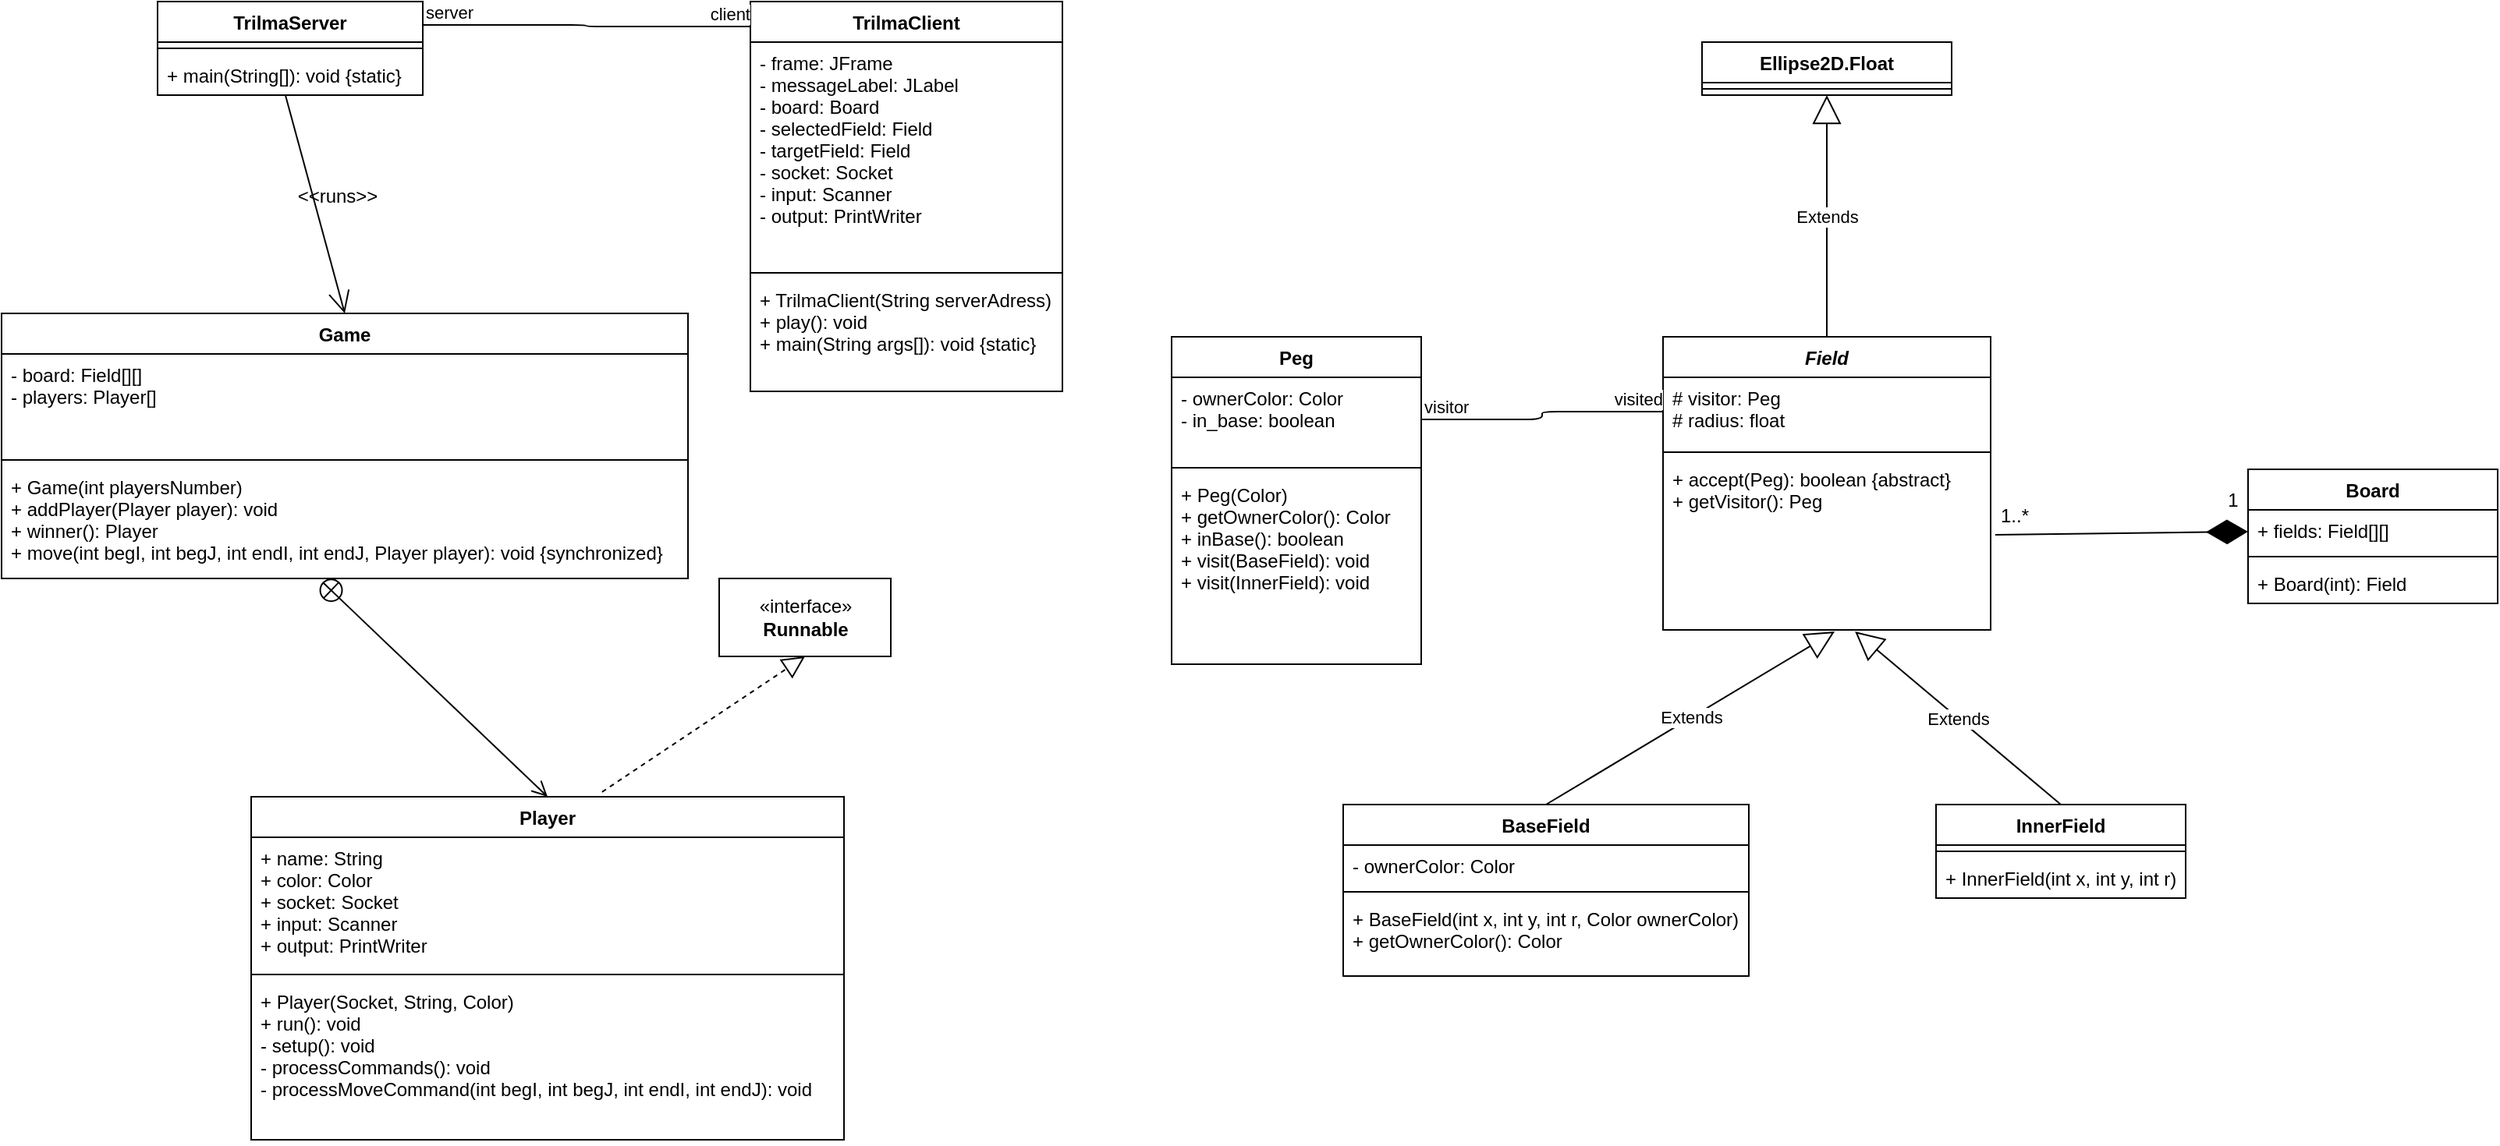 <mxfile version="14.0.1" type="github">
  <diagram id="C5RBs43oDa-KdzZeNtuy" name="Page-1">
    <mxGraphModel dx="2182" dy="774" grid="1" gridSize="10" guides="1" tooltips="1" connect="1" arrows="1" fold="1" page="1" pageScale="1" pageWidth="827" pageHeight="1169" math="0" shadow="0">
      <root>
        <mxCell id="WIyWlLk6GJQsqaUBKTNV-0" />
        <mxCell id="WIyWlLk6GJQsqaUBKTNV-1" parent="WIyWlLk6GJQsqaUBKTNV-0" />
        <mxCell id="_ynaElvUxv59CEccyUQl-5" value="" style="endArrow=diamondThin;endFill=1;endSize=24;html=1;exitX=1.014;exitY=0.445;exitDx=0;exitDy=0;exitPerimeter=0;" parent="WIyWlLk6GJQsqaUBKTNV-1" source="P3Boi44p3jtgZ2md4cfZ-20" target="uC4lMjQUzB0orpD_JvIB-1" edge="1">
          <mxGeometry width="160" relative="1" as="geometry">
            <mxPoint x="420" y="389" as="sourcePoint" />
            <mxPoint x="640" y="399" as="targetPoint" />
          </mxGeometry>
        </mxCell>
        <mxCell id="_ynaElvUxv59CEccyUQl-6" value="1..*" style="text;html=1;align=center;verticalAlign=middle;resizable=0;points=[];autosize=1;" parent="WIyWlLk6GJQsqaUBKTNV-1" vertex="1">
          <mxGeometry x="485" y="380" width="30" height="20" as="geometry" />
        </mxCell>
        <mxCell id="_ynaElvUxv59CEccyUQl-7" value="1" style="text;html=1;align=center;verticalAlign=middle;resizable=0;points=[];autosize=1;" parent="WIyWlLk6GJQsqaUBKTNV-1" vertex="1">
          <mxGeometry x="630" y="370" width="20" height="20" as="geometry" />
        </mxCell>
        <mxCell id="_ynaElvUxv59CEccyUQl-23" value="TrilmaServer" style="swimlane;fontStyle=1;align=center;verticalAlign=top;childLayout=stackLayout;horizontal=1;startSize=26;horizontalStack=0;resizeParent=1;resizeParentMax=0;resizeLast=0;collapsible=1;marginBottom=0;" parent="WIyWlLk6GJQsqaUBKTNV-1" vertex="1">
          <mxGeometry x="-690" y="60" width="170" height="60" as="geometry" />
        </mxCell>
        <mxCell id="_ynaElvUxv59CEccyUQl-25" value="" style="line;strokeWidth=1;fillColor=none;align=left;verticalAlign=middle;spacingTop=-1;spacingLeft=3;spacingRight=3;rotatable=0;labelPosition=right;points=[];portConstraint=eastwest;" parent="_ynaElvUxv59CEccyUQl-23" vertex="1">
          <mxGeometry y="26" width="170" height="8" as="geometry" />
        </mxCell>
        <mxCell id="_ynaElvUxv59CEccyUQl-26" value="+ main(String[]): void {static}" style="text;strokeColor=none;fillColor=none;align=left;verticalAlign=top;spacingLeft=4;spacingRight=4;overflow=hidden;rotatable=0;points=[[0,0.5],[1,0.5]];portConstraint=eastwest;" parent="_ynaElvUxv59CEccyUQl-23" vertex="1">
          <mxGeometry y="34" width="170" height="26" as="geometry" />
        </mxCell>
        <mxCell id="_ynaElvUxv59CEccyUQl-27" value="TrilmaClient" style="swimlane;fontStyle=1;align=center;verticalAlign=top;childLayout=stackLayout;horizontal=1;startSize=26;horizontalStack=0;resizeParent=1;resizeParentMax=0;resizeLast=0;collapsible=1;marginBottom=0;" parent="WIyWlLk6GJQsqaUBKTNV-1" vertex="1">
          <mxGeometry x="-310" y="60" width="200" height="250" as="geometry" />
        </mxCell>
        <mxCell id="_ynaElvUxv59CEccyUQl-28" value="- frame: JFrame&#xa;- messageLabel: JLabel&#xa;- board: Board&#xa;- selectedField: Field&#xa;- targetField: Field&#xa;- socket: Socket&#xa;- input: Scanner&#xa;- output: PrintWriter" style="text;strokeColor=none;fillColor=none;align=left;verticalAlign=top;spacingLeft=4;spacingRight=4;overflow=hidden;rotatable=0;points=[[0,0.5],[1,0.5]];portConstraint=eastwest;" parent="_ynaElvUxv59CEccyUQl-27" vertex="1">
          <mxGeometry y="26" width="200" height="144" as="geometry" />
        </mxCell>
        <mxCell id="_ynaElvUxv59CEccyUQl-29" value="" style="line;strokeWidth=1;fillColor=none;align=left;verticalAlign=middle;spacingTop=-1;spacingLeft=3;spacingRight=3;rotatable=0;labelPosition=right;points=[];portConstraint=eastwest;" parent="_ynaElvUxv59CEccyUQl-27" vertex="1">
          <mxGeometry y="170" width="200" height="8" as="geometry" />
        </mxCell>
        <mxCell id="_ynaElvUxv59CEccyUQl-30" value="+ TrilmaClient(String serverAdress)&#xa;+ play(): void&#xa;+ main(String args[]): void {static}" style="text;strokeColor=none;fillColor=none;align=left;verticalAlign=top;spacingLeft=4;spacingRight=4;overflow=hidden;rotatable=0;points=[[0,0.5],[1,0.5]];portConstraint=eastwest;" parent="_ynaElvUxv59CEccyUQl-27" vertex="1">
          <mxGeometry y="178" width="200" height="72" as="geometry" />
        </mxCell>
        <mxCell id="P3Boi44p3jtgZ2md4cfZ-4" value="Player" style="swimlane;fontStyle=1;align=center;verticalAlign=top;childLayout=stackLayout;horizontal=1;startSize=26;horizontalStack=0;resizeParent=1;resizeParentMax=0;resizeLast=0;collapsible=1;marginBottom=0;" parent="WIyWlLk6GJQsqaUBKTNV-1" vertex="1">
          <mxGeometry x="-630" y="570" width="380" height="220" as="geometry" />
        </mxCell>
        <mxCell id="P3Boi44p3jtgZ2md4cfZ-5" value="+ name: String&#xa;+ color: Color&#xa;+ socket: Socket&#xa;+ input: Scanner&#xa;+ output: PrintWriter" style="text;strokeColor=none;fillColor=none;align=left;verticalAlign=top;spacingLeft=4;spacingRight=4;overflow=hidden;rotatable=0;points=[[0,0.5],[1,0.5]];portConstraint=eastwest;" parent="P3Boi44p3jtgZ2md4cfZ-4" vertex="1">
          <mxGeometry y="26" width="380" height="84" as="geometry" />
        </mxCell>
        <mxCell id="P3Boi44p3jtgZ2md4cfZ-6" value="" style="line;strokeWidth=1;fillColor=none;align=left;verticalAlign=middle;spacingTop=-1;spacingLeft=3;spacingRight=3;rotatable=0;labelPosition=right;points=[];portConstraint=eastwest;" parent="P3Boi44p3jtgZ2md4cfZ-4" vertex="1">
          <mxGeometry y="110" width="380" height="8" as="geometry" />
        </mxCell>
        <mxCell id="P3Boi44p3jtgZ2md4cfZ-7" value="+ Player(Socket, String, Color)&#xa;+ run(): void&#xa;- setup(): void&#xa;- processCommands(): void&#xa;- processMoveCommand(int begI, int begJ, int endI, int endJ): void" style="text;strokeColor=none;fillColor=none;align=left;verticalAlign=top;spacingLeft=4;spacingRight=4;overflow=hidden;rotatable=0;points=[[0,0.5],[1,0.5]];portConstraint=eastwest;" parent="P3Boi44p3jtgZ2md4cfZ-4" vertex="1">
          <mxGeometry y="118" width="380" height="102" as="geometry" />
        </mxCell>
        <mxCell id="P3Boi44p3jtgZ2md4cfZ-12" value="Peg" style="swimlane;fontStyle=1;align=center;verticalAlign=top;childLayout=stackLayout;horizontal=1;startSize=26;horizontalStack=0;resizeParent=1;resizeParentMax=0;resizeLast=0;collapsible=1;marginBottom=0;" parent="WIyWlLk6GJQsqaUBKTNV-1" vertex="1">
          <mxGeometry x="-40" y="275" width="160" height="210" as="geometry" />
        </mxCell>
        <mxCell id="P3Boi44p3jtgZ2md4cfZ-13" value="- ownerColor: Color&#xa;- in_base: boolean" style="text;strokeColor=none;fillColor=none;align=left;verticalAlign=top;spacingLeft=4;spacingRight=4;overflow=hidden;rotatable=0;points=[[0,0.5],[1,0.5]];portConstraint=eastwest;" parent="P3Boi44p3jtgZ2md4cfZ-12" vertex="1">
          <mxGeometry y="26" width="160" height="54" as="geometry" />
        </mxCell>
        <mxCell id="P3Boi44p3jtgZ2md4cfZ-14" value="" style="line;strokeWidth=1;fillColor=none;align=left;verticalAlign=middle;spacingTop=-1;spacingLeft=3;spacingRight=3;rotatable=0;labelPosition=right;points=[];portConstraint=eastwest;" parent="P3Boi44p3jtgZ2md4cfZ-12" vertex="1">
          <mxGeometry y="80" width="160" height="8" as="geometry" />
        </mxCell>
        <mxCell id="P3Boi44p3jtgZ2md4cfZ-15" value="+ Peg(Color)&#xa;+ getOwnerColor(): Color&#xa;+ inBase(): boolean&#xa;+ visit(BaseField): void&#xa;+ visit(InnerField): void" style="text;strokeColor=none;fillColor=none;align=left;verticalAlign=top;spacingLeft=4;spacingRight=4;overflow=hidden;rotatable=0;points=[[0,0.5],[1,0.5]];portConstraint=eastwest;" parent="P3Boi44p3jtgZ2md4cfZ-12" vertex="1">
          <mxGeometry y="88" width="160" height="122" as="geometry" />
        </mxCell>
        <mxCell id="P3Boi44p3jtgZ2md4cfZ-17" value="Field" style="swimlane;fontStyle=3;align=center;verticalAlign=top;childLayout=stackLayout;horizontal=1;startSize=26;horizontalStack=0;resizeParent=1;resizeParentMax=0;resizeLast=0;collapsible=1;marginBottom=0;" parent="WIyWlLk6GJQsqaUBKTNV-1" vertex="1">
          <mxGeometry x="275" y="275" width="210" height="188" as="geometry" />
        </mxCell>
        <mxCell id="P3Boi44p3jtgZ2md4cfZ-18" value="# visitor: Peg&#xa;# radius: float" style="text;strokeColor=none;fillColor=none;align=left;verticalAlign=top;spacingLeft=4;spacingRight=4;overflow=hidden;rotatable=0;points=[[0,0.5],[1,0.5]];portConstraint=eastwest;" parent="P3Boi44p3jtgZ2md4cfZ-17" vertex="1">
          <mxGeometry y="26" width="210" height="44" as="geometry" />
        </mxCell>
        <mxCell id="P3Boi44p3jtgZ2md4cfZ-19" value="" style="line;strokeWidth=1;fillColor=none;align=left;verticalAlign=middle;spacingTop=-1;spacingLeft=3;spacingRight=3;rotatable=0;labelPosition=right;points=[];portConstraint=eastwest;" parent="P3Boi44p3jtgZ2md4cfZ-17" vertex="1">
          <mxGeometry y="70" width="210" height="8" as="geometry" />
        </mxCell>
        <mxCell id="P3Boi44p3jtgZ2md4cfZ-20" value="+ accept(Peg): boolean {abstract}&#xa;+ getVisitor(): Peg" style="text;strokeColor=none;fillColor=none;align=left;verticalAlign=top;spacingLeft=4;spacingRight=4;overflow=hidden;rotatable=0;points=[[0,0.5],[1,0.5]];portConstraint=eastwest;fontStyle=0" parent="P3Boi44p3jtgZ2md4cfZ-17" vertex="1">
          <mxGeometry y="78" width="210" height="110" as="geometry" />
        </mxCell>
        <mxCell id="P3Boi44p3jtgZ2md4cfZ-25" value="BaseField" style="swimlane;fontStyle=1;align=center;verticalAlign=top;childLayout=stackLayout;horizontal=1;startSize=26;horizontalStack=0;resizeParent=1;resizeParentMax=0;resizeLast=0;collapsible=1;marginBottom=0;" parent="WIyWlLk6GJQsqaUBKTNV-1" vertex="1">
          <mxGeometry x="70" y="575" width="260" height="110" as="geometry" />
        </mxCell>
        <mxCell id="P3Boi44p3jtgZ2md4cfZ-26" value="- ownerColor: Color" style="text;strokeColor=none;fillColor=none;align=left;verticalAlign=top;spacingLeft=4;spacingRight=4;overflow=hidden;rotatable=0;points=[[0,0.5],[1,0.5]];portConstraint=eastwest;" parent="P3Boi44p3jtgZ2md4cfZ-25" vertex="1">
          <mxGeometry y="26" width="260" height="26" as="geometry" />
        </mxCell>
        <mxCell id="P3Boi44p3jtgZ2md4cfZ-27" value="" style="line;strokeWidth=1;fillColor=none;align=left;verticalAlign=middle;spacingTop=-1;spacingLeft=3;spacingRight=3;rotatable=0;labelPosition=right;points=[];portConstraint=eastwest;" parent="P3Boi44p3jtgZ2md4cfZ-25" vertex="1">
          <mxGeometry y="52" width="260" height="8" as="geometry" />
        </mxCell>
        <mxCell id="P3Boi44p3jtgZ2md4cfZ-28" value="+ BaseField(int x, int y, int r, Color ownerColor)&#xa;+ getOwnerColor(): Color" style="text;strokeColor=none;fillColor=none;align=left;verticalAlign=top;spacingLeft=4;spacingRight=4;overflow=hidden;rotatable=0;points=[[0,0.5],[1,0.5]];portConstraint=eastwest;" parent="P3Boi44p3jtgZ2md4cfZ-25" vertex="1">
          <mxGeometry y="60" width="260" height="50" as="geometry" />
        </mxCell>
        <mxCell id="P3Boi44p3jtgZ2md4cfZ-29" value="InnerField" style="swimlane;fontStyle=1;align=center;verticalAlign=top;childLayout=stackLayout;horizontal=1;startSize=26;horizontalStack=0;resizeParent=1;resizeParentMax=0;resizeLast=0;collapsible=1;marginBottom=0;" parent="WIyWlLk6GJQsqaUBKTNV-1" vertex="1">
          <mxGeometry x="450" y="575" width="160" height="60" as="geometry" />
        </mxCell>
        <mxCell id="P3Boi44p3jtgZ2md4cfZ-31" value="" style="line;strokeWidth=1;fillColor=none;align=left;verticalAlign=middle;spacingTop=-1;spacingLeft=3;spacingRight=3;rotatable=0;labelPosition=right;points=[];portConstraint=eastwest;" parent="P3Boi44p3jtgZ2md4cfZ-29" vertex="1">
          <mxGeometry y="26" width="160" height="8" as="geometry" />
        </mxCell>
        <mxCell id="P3Boi44p3jtgZ2md4cfZ-32" value="+ InnerField(int x, int y, int r)" style="text;strokeColor=none;fillColor=none;align=left;verticalAlign=top;spacingLeft=4;spacingRight=4;overflow=hidden;rotatable=0;points=[[0,0.5],[1,0.5]];portConstraint=eastwest;" parent="P3Boi44p3jtgZ2md4cfZ-29" vertex="1">
          <mxGeometry y="34" width="160" height="26" as="geometry" />
        </mxCell>
        <mxCell id="P3Boi44p3jtgZ2md4cfZ-33" value="Extends" style="endArrow=block;endSize=16;endFill=0;html=1;exitX=0.5;exitY=0;exitDx=0;exitDy=0;entryX=0.524;entryY=1.009;entryDx=0;entryDy=0;entryPerimeter=0;" parent="WIyWlLk6GJQsqaUBKTNV-1" source="P3Boi44p3jtgZ2md4cfZ-25" target="P3Boi44p3jtgZ2md4cfZ-20" edge="1">
          <mxGeometry width="160" relative="1" as="geometry">
            <mxPoint x="250" y="440" as="sourcePoint" />
            <mxPoint x="410" y="440" as="targetPoint" />
          </mxGeometry>
        </mxCell>
        <mxCell id="P3Boi44p3jtgZ2md4cfZ-34" value="Extends" style="endArrow=block;endSize=16;endFill=0;html=1;exitX=0.5;exitY=0;exitDx=0;exitDy=0;entryX=0.586;entryY=1.009;entryDx=0;entryDy=0;entryPerimeter=0;" parent="WIyWlLk6GJQsqaUBKTNV-1" source="P3Boi44p3jtgZ2md4cfZ-29" target="P3Boi44p3jtgZ2md4cfZ-20" edge="1">
          <mxGeometry width="160" relative="1" as="geometry">
            <mxPoint x="250" y="440" as="sourcePoint" />
            <mxPoint x="389" y="460" as="targetPoint" />
          </mxGeometry>
        </mxCell>
        <mxCell id="Z-ylLWO6KV1ZyLTaMgf_-4" value="Ellipse2D.Float" style="swimlane;fontStyle=1;align=center;verticalAlign=top;childLayout=stackLayout;horizontal=1;startSize=26;horizontalStack=0;resizeParent=1;resizeParentMax=0;resizeLast=0;collapsible=1;marginBottom=0;" parent="WIyWlLk6GJQsqaUBKTNV-1" vertex="1">
          <mxGeometry x="300" y="86" width="160" height="34" as="geometry" />
        </mxCell>
        <mxCell id="Z-ylLWO6KV1ZyLTaMgf_-6" value="" style="line;strokeWidth=1;fillColor=none;align=left;verticalAlign=middle;spacingTop=-1;spacingLeft=3;spacingRight=3;rotatable=0;labelPosition=right;points=[];portConstraint=eastwest;" parent="Z-ylLWO6KV1ZyLTaMgf_-4" vertex="1">
          <mxGeometry y="26" width="160" height="8" as="geometry" />
        </mxCell>
        <mxCell id="Z-ylLWO6KV1ZyLTaMgf_-8" value="Extends" style="endArrow=block;endSize=16;endFill=0;html=1;exitX=0.5;exitY=0;exitDx=0;exitDy=0;entryX=0.5;entryY=1;entryDx=0;entryDy=0;" parent="WIyWlLk6GJQsqaUBKTNV-1" source="P3Boi44p3jtgZ2md4cfZ-17" target="Z-ylLWO6KV1ZyLTaMgf_-4" edge="1">
          <mxGeometry width="160" relative="1" as="geometry">
            <mxPoint x="240" y="420" as="sourcePoint" />
            <mxPoint x="400" y="420" as="targetPoint" />
          </mxGeometry>
        </mxCell>
        <mxCell id="kYy_7Y2Fd9dhygYP-oi2-2" value="Game" style="swimlane;fontStyle=1;align=center;verticalAlign=top;childLayout=stackLayout;horizontal=1;startSize=26;horizontalStack=0;resizeParent=1;resizeParentMax=0;resizeLast=0;collapsible=1;marginBottom=0;" parent="WIyWlLk6GJQsqaUBKTNV-1" vertex="1">
          <mxGeometry x="-790" y="260" width="440" height="170" as="geometry" />
        </mxCell>
        <mxCell id="kYy_7Y2Fd9dhygYP-oi2-3" value="- board: Field[][]&#xa;- players: Player[]" style="text;strokeColor=none;fillColor=none;align=left;verticalAlign=top;spacingLeft=4;spacingRight=4;overflow=hidden;rotatable=0;points=[[0,0.5],[1,0.5]];portConstraint=eastwest;" parent="kYy_7Y2Fd9dhygYP-oi2-2" vertex="1">
          <mxGeometry y="26" width="440" height="64" as="geometry" />
        </mxCell>
        <mxCell id="kYy_7Y2Fd9dhygYP-oi2-4" value="" style="line;strokeWidth=1;fillColor=none;align=left;verticalAlign=middle;spacingTop=-1;spacingLeft=3;spacingRight=3;rotatable=0;labelPosition=right;points=[];portConstraint=eastwest;" parent="kYy_7Y2Fd9dhygYP-oi2-2" vertex="1">
          <mxGeometry y="90" width="440" height="8" as="geometry" />
        </mxCell>
        <mxCell id="kYy_7Y2Fd9dhygYP-oi2-5" value="+ Game(int playersNumber)&#xa;+ addPlayer(Player player): void&#xa;+ winner(): Player&#xa;+ move(int begI, int begJ, int endI, int endJ, Player player): void {synchronized}" style="text;strokeColor=none;fillColor=none;align=left;verticalAlign=top;spacingLeft=4;spacingRight=4;overflow=hidden;rotatable=0;points=[[0,0.5],[1,0.5]];portConstraint=eastwest;" parent="kYy_7Y2Fd9dhygYP-oi2-2" vertex="1">
          <mxGeometry y="98" width="440" height="72" as="geometry" />
        </mxCell>
        <mxCell id="kYy_7Y2Fd9dhygYP-oi2-12" value="" style="endArrow=open;startArrow=circlePlus;endFill=0;startFill=0;endSize=8;html=1;exitX=0.467;exitY=1.029;exitDx=0;exitDy=0;exitPerimeter=0;entryX=0.5;entryY=0;entryDx=0;entryDy=0;" parent="WIyWlLk6GJQsqaUBKTNV-1" source="kYy_7Y2Fd9dhygYP-oi2-5" target="P3Boi44p3jtgZ2md4cfZ-4" edge="1">
          <mxGeometry width="160" relative="1" as="geometry">
            <mxPoint x="-240" y="330" as="sourcePoint" />
            <mxPoint x="-80" y="330" as="targetPoint" />
          </mxGeometry>
        </mxCell>
        <mxCell id="kYy_7Y2Fd9dhygYP-oi2-14" value="" style="endArrow=none;html=1;edgeStyle=orthogonalEdgeStyle;exitX=1;exitY=0.5;exitDx=0;exitDy=0;entryX=0;entryY=0.5;entryDx=0;entryDy=0;" parent="WIyWlLk6GJQsqaUBKTNV-1" source="P3Boi44p3jtgZ2md4cfZ-13" target="P3Boi44p3jtgZ2md4cfZ-18" edge="1">
          <mxGeometry relative="1" as="geometry">
            <mxPoint x="230" y="280" as="sourcePoint" />
            <mxPoint x="270" y="310" as="targetPoint" />
          </mxGeometry>
        </mxCell>
        <mxCell id="kYy_7Y2Fd9dhygYP-oi2-15" value="visitor" style="edgeLabel;resizable=0;html=1;align=left;verticalAlign=bottom;" parent="kYy_7Y2Fd9dhygYP-oi2-14" connectable="0" vertex="1">
          <mxGeometry x="-1" relative="1" as="geometry" />
        </mxCell>
        <mxCell id="kYy_7Y2Fd9dhygYP-oi2-16" value="visited" style="edgeLabel;resizable=0;html=1;align=right;verticalAlign=bottom;" parent="kYy_7Y2Fd9dhygYP-oi2-14" connectable="0" vertex="1">
          <mxGeometry x="1" relative="1" as="geometry" />
        </mxCell>
        <mxCell id="kYy_7Y2Fd9dhygYP-oi2-17" value="" style="endArrow=open;endFill=1;endSize=12;html=1;entryX=0.5;entryY=0;entryDx=0;entryDy=0;exitX=0.482;exitY=1;exitDx=0;exitDy=0;exitPerimeter=0;" parent="WIyWlLk6GJQsqaUBKTNV-1" source="_ynaElvUxv59CEccyUQl-26" target="kYy_7Y2Fd9dhygYP-oi2-2" edge="1">
          <mxGeometry width="160" relative="1" as="geometry">
            <mxPoint x="-640" y="170" as="sourcePoint" />
            <mxPoint x="-430" y="330" as="targetPoint" />
          </mxGeometry>
        </mxCell>
        <mxCell id="kYy_7Y2Fd9dhygYP-oi2-18" value="&amp;lt;&amp;lt;runs&amp;gt;&amp;gt;" style="text;html=1;align=center;verticalAlign=middle;resizable=0;points=[];autosize=1;" parent="WIyWlLk6GJQsqaUBKTNV-1" vertex="1">
          <mxGeometry x="-610" y="175" width="70" height="20" as="geometry" />
        </mxCell>
        <mxCell id="kYy_7Y2Fd9dhygYP-oi2-19" value="" style="endArrow=none;html=1;edgeStyle=orthogonalEdgeStyle;exitX=1;exitY=0.25;exitDx=0;exitDy=0;entryX=0;entryY=0.064;entryDx=0;entryDy=0;entryPerimeter=0;" parent="WIyWlLk6GJQsqaUBKTNV-1" source="_ynaElvUxv59CEccyUQl-23" target="_ynaElvUxv59CEccyUQl-27" edge="1">
          <mxGeometry relative="1" as="geometry">
            <mxPoint x="-450" y="320" as="sourcePoint" />
            <mxPoint x="-290" y="320" as="targetPoint" />
          </mxGeometry>
        </mxCell>
        <mxCell id="kYy_7Y2Fd9dhygYP-oi2-20" value="server" style="edgeLabel;resizable=0;html=1;align=left;verticalAlign=bottom;" parent="kYy_7Y2Fd9dhygYP-oi2-19" connectable="0" vertex="1">
          <mxGeometry x="-1" relative="1" as="geometry" />
        </mxCell>
        <mxCell id="kYy_7Y2Fd9dhygYP-oi2-21" value="client" style="edgeLabel;resizable=0;html=1;align=right;verticalAlign=bottom;" parent="kYy_7Y2Fd9dhygYP-oi2-19" connectable="0" vertex="1">
          <mxGeometry x="1" relative="1" as="geometry" />
        </mxCell>
        <mxCell id="uC4lMjQUzB0orpD_JvIB-0" value="Board" style="swimlane;fontStyle=1;align=center;verticalAlign=top;childLayout=stackLayout;horizontal=1;startSize=26;horizontalStack=0;resizeParent=1;resizeParentMax=0;resizeLast=0;collapsible=1;marginBottom=0;" parent="WIyWlLk6GJQsqaUBKTNV-1" vertex="1">
          <mxGeometry x="650" y="360" width="160" height="86" as="geometry" />
        </mxCell>
        <mxCell id="uC4lMjQUzB0orpD_JvIB-1" value="+ fields: Field[][]" style="text;strokeColor=none;fillColor=none;align=left;verticalAlign=top;spacingLeft=4;spacingRight=4;overflow=hidden;rotatable=0;points=[[0,0.5],[1,0.5]];portConstraint=eastwest;" parent="uC4lMjQUzB0orpD_JvIB-0" vertex="1">
          <mxGeometry y="26" width="160" height="26" as="geometry" />
        </mxCell>
        <mxCell id="uC4lMjQUzB0orpD_JvIB-2" value="" style="line;strokeWidth=1;fillColor=none;align=left;verticalAlign=middle;spacingTop=-1;spacingLeft=3;spacingRight=3;rotatable=0;labelPosition=right;points=[];portConstraint=eastwest;" parent="uC4lMjQUzB0orpD_JvIB-0" vertex="1">
          <mxGeometry y="52" width="160" height="8" as="geometry" />
        </mxCell>
        <mxCell id="uC4lMjQUzB0orpD_JvIB-3" value="+ Board(int): Field" style="text;strokeColor=none;fillColor=none;align=left;verticalAlign=top;spacingLeft=4;spacingRight=4;overflow=hidden;rotatable=0;points=[[0,0.5],[1,0.5]];portConstraint=eastwest;" parent="uC4lMjQUzB0orpD_JvIB-0" vertex="1">
          <mxGeometry y="60" width="160" height="26" as="geometry" />
        </mxCell>
        <mxCell id="yNwzJa3b2GLb2ZnY-UvL-1" value="«interface»&lt;br&gt;&lt;b&gt;Runnable&lt;/b&gt;" style="html=1;" parent="WIyWlLk6GJQsqaUBKTNV-1" vertex="1">
          <mxGeometry x="-330" y="430" width="110" height="50" as="geometry" />
        </mxCell>
        <mxCell id="yNwzJa3b2GLb2ZnY-UvL-2" value="" style="endArrow=block;dashed=1;endFill=0;endSize=12;html=1;exitX=0.592;exitY=-0.014;exitDx=0;exitDy=0;exitPerimeter=0;entryX=0.5;entryY=1;entryDx=0;entryDy=0;" parent="WIyWlLk6GJQsqaUBKTNV-1" source="P3Boi44p3jtgZ2md4cfZ-4" target="yNwzJa3b2GLb2ZnY-UvL-1" edge="1">
          <mxGeometry width="160" relative="1" as="geometry">
            <mxPoint x="-220" y="450" as="sourcePoint" />
            <mxPoint x="-60" y="450" as="targetPoint" />
          </mxGeometry>
        </mxCell>
      </root>
    </mxGraphModel>
  </diagram>
</mxfile>
